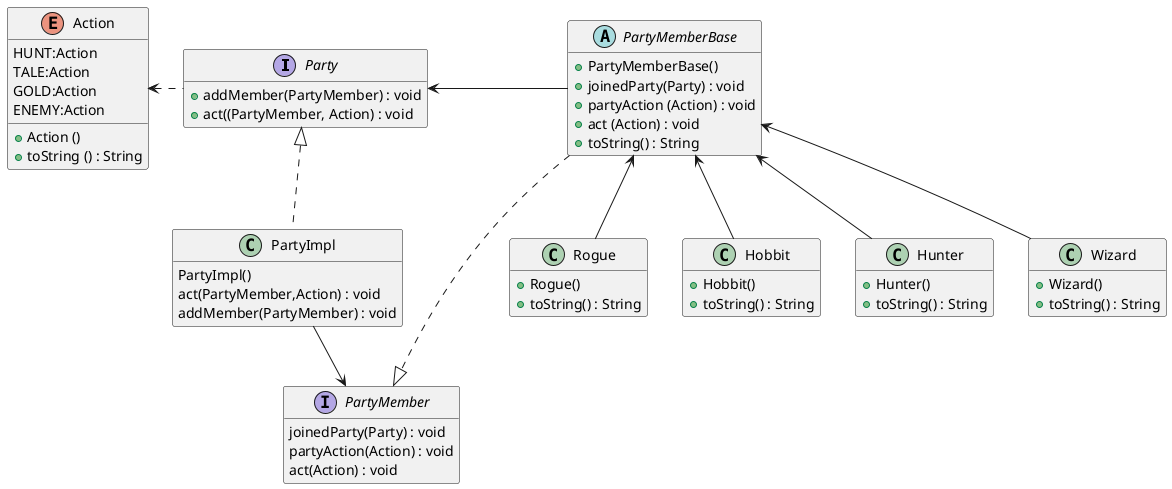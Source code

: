 @startuml
'https://plantuml.com/class-diagram

interface Party {
    + addMember(PartyMember) : void
    + act((PartyMember, Action) : void
}
hide Party members
show Party methods

class PartyImpl implements Party{
    PartyImpl()
    act(PartyMember,Action) : void
    addMember(PartyMember) : void
}
hide PartyImpl members
show PartyImpl methods

enum Action {
    HUNT:Action
    TALE:Action
    GOLD:Action
    ENEMY:Action
    + Action ()
    + toString () : String
}

Party .left.> Action

interface PartyMember {
    joinedParty(Party) : void
    partyAction(Action) : void
    act(Action) : void
}
hide PartyMember members
show PartyMember methods

PartyImpl --> PartyMember
PartyMemberBase .right.|> PartyMember
PartyMemberBase -left-> Party

abstract class PartyMemberBase {
    + PartyMemberBase()
    + joinedParty(Party) : void
    + partyAction (Action) : void
    + act (Action) : void
    + toString() : String
}
hide PartyMemberBase members
show PartyMemberBase methods

PartyMemberBase <-- Rogue
PartyMemberBase <-- Hobbit
PartyMemberBase <-- Hunter
PartyMemberBase <-- Wizard

class Rogue {
    + Rogue()
    + toString() : String
}
hide Rogue members
show Rogue methods

class Hobbit {
    + Hobbit()
    + toString() : String
}
hide Hobbit members
show Hobbit methods

class Hunter {
    + Hunter()
    + toString() : String
}
hide Hunter members
show Hunter methods

class Wizard {
    + Wizard()
    + toString() : String
}
hide Wizard members
show Wizard methods

@enduml